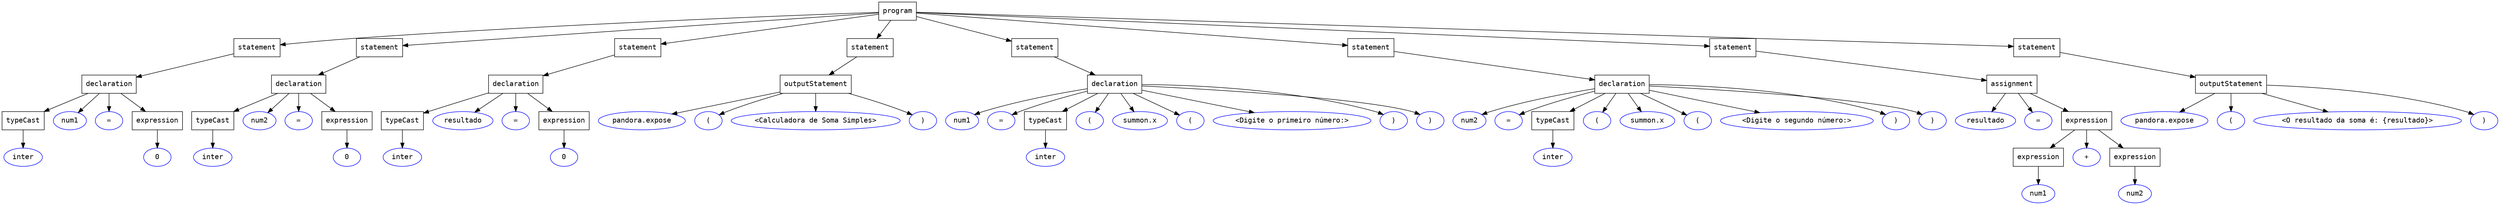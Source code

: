 digraph AST {
  node [shape=box, fontname="Courier"];
  node0 [label="program"];
  node1 [label="statement"];
  node0 -> node1;
  node2 [label="declaration"];
  node1 -> node2;
  node3 [label="typeCast"];
  node2 -> node3;
  node4 [label="inter", shape=ellipse, color=blue];
  node3 -> node4;
  node5 [label="num1", shape=ellipse, color=blue];
  node2 -> node5;
  node6 [label="=", shape=ellipse, color=blue];
  node2 -> node6;
  node7 [label="expression"];
  node2 -> node7;
  node8 [label="0", shape=ellipse, color=blue];
  node7 -> node8;
  node9 [label="statement"];
  node0 -> node9;
  node10 [label="declaration"];
  node9 -> node10;
  node11 [label="typeCast"];
  node10 -> node11;
  node12 [label="inter", shape=ellipse, color=blue];
  node11 -> node12;
  node13 [label="num2", shape=ellipse, color=blue];
  node10 -> node13;
  node14 [label="=", shape=ellipse, color=blue];
  node10 -> node14;
  node15 [label="expression"];
  node10 -> node15;
  node16 [label="0", shape=ellipse, color=blue];
  node15 -> node16;
  node17 [label="statement"];
  node0 -> node17;
  node18 [label="declaration"];
  node17 -> node18;
  node19 [label="typeCast"];
  node18 -> node19;
  node20 [label="inter", shape=ellipse, color=blue];
  node19 -> node20;
  node21 [label="resultado", shape=ellipse, color=blue];
  node18 -> node21;
  node22 [label="=", shape=ellipse, color=blue];
  node18 -> node22;
  node23 [label="expression"];
  node18 -> node23;
  node24 [label="0", shape=ellipse, color=blue];
  node23 -> node24;
  node25 [label="statement"];
  node0 -> node25;
  node26 [label="outputStatement"];
  node25 -> node26;
  node27 [label="pandora.expose", shape=ellipse, color=blue];
  node26 -> node27;
  node28 [label="(", shape=ellipse, color=blue];
  node26 -> node28;
  node29 [label="<Calculadora de Soma Simples>", shape=ellipse, color=blue];
  node26 -> node29;
  node30 [label=")", shape=ellipse, color=blue];
  node26 -> node30;
  node31 [label="statement"];
  node0 -> node31;
  node32 [label="declaration"];
  node31 -> node32;
  node33 [label="num1", shape=ellipse, color=blue];
  node32 -> node33;
  node34 [label="=", shape=ellipse, color=blue];
  node32 -> node34;
  node35 [label="typeCast"];
  node32 -> node35;
  node36 [label="inter", shape=ellipse, color=blue];
  node35 -> node36;
  node37 [label="(", shape=ellipse, color=blue];
  node32 -> node37;
  node38 [label="summon.x", shape=ellipse, color=blue];
  node32 -> node38;
  node39 [label="(", shape=ellipse, color=blue];
  node32 -> node39;
  node40 [label="<Digite o primeiro número:>", shape=ellipse, color=blue];
  node32 -> node40;
  node41 [label=")", shape=ellipse, color=blue];
  node32 -> node41;
  node42 [label=")", shape=ellipse, color=blue];
  node32 -> node42;
  node43 [label="statement"];
  node0 -> node43;
  node44 [label="declaration"];
  node43 -> node44;
  node45 [label="num2", shape=ellipse, color=blue];
  node44 -> node45;
  node46 [label="=", shape=ellipse, color=blue];
  node44 -> node46;
  node47 [label="typeCast"];
  node44 -> node47;
  node48 [label="inter", shape=ellipse, color=blue];
  node47 -> node48;
  node49 [label="(", shape=ellipse, color=blue];
  node44 -> node49;
  node50 [label="summon.x", shape=ellipse, color=blue];
  node44 -> node50;
  node51 [label="(", shape=ellipse, color=blue];
  node44 -> node51;
  node52 [label="<Digite o segundo número:>", shape=ellipse, color=blue];
  node44 -> node52;
  node53 [label=")", shape=ellipse, color=blue];
  node44 -> node53;
  node54 [label=")", shape=ellipse, color=blue];
  node44 -> node54;
  node55 [label="statement"];
  node0 -> node55;
  node56 [label="assignment"];
  node55 -> node56;
  node57 [label="resultado", shape=ellipse, color=blue];
  node56 -> node57;
  node58 [label="=", shape=ellipse, color=blue];
  node56 -> node58;
  node59 [label="expression"];
  node56 -> node59;
  node60 [label="expression"];
  node59 -> node60;
  node61 [label="num1", shape=ellipse, color=blue];
  node60 -> node61;
  node62 [label="+", shape=ellipse, color=blue];
  node59 -> node62;
  node63 [label="expression"];
  node59 -> node63;
  node64 [label="num2", shape=ellipse, color=blue];
  node63 -> node64;
  node65 [label="statement"];
  node0 -> node65;
  node66 [label="outputStatement"];
  node65 -> node66;
  node67 [label="pandora.expose", shape=ellipse, color=blue];
  node66 -> node67;
  node68 [label="(", shape=ellipse, color=blue];
  node66 -> node68;
  node69 [label="<O resultado da soma é: {resultado}>", shape=ellipse, color=blue];
  node66 -> node69;
  node70 [label=")", shape=ellipse, color=blue];
  node66 -> node70;
}